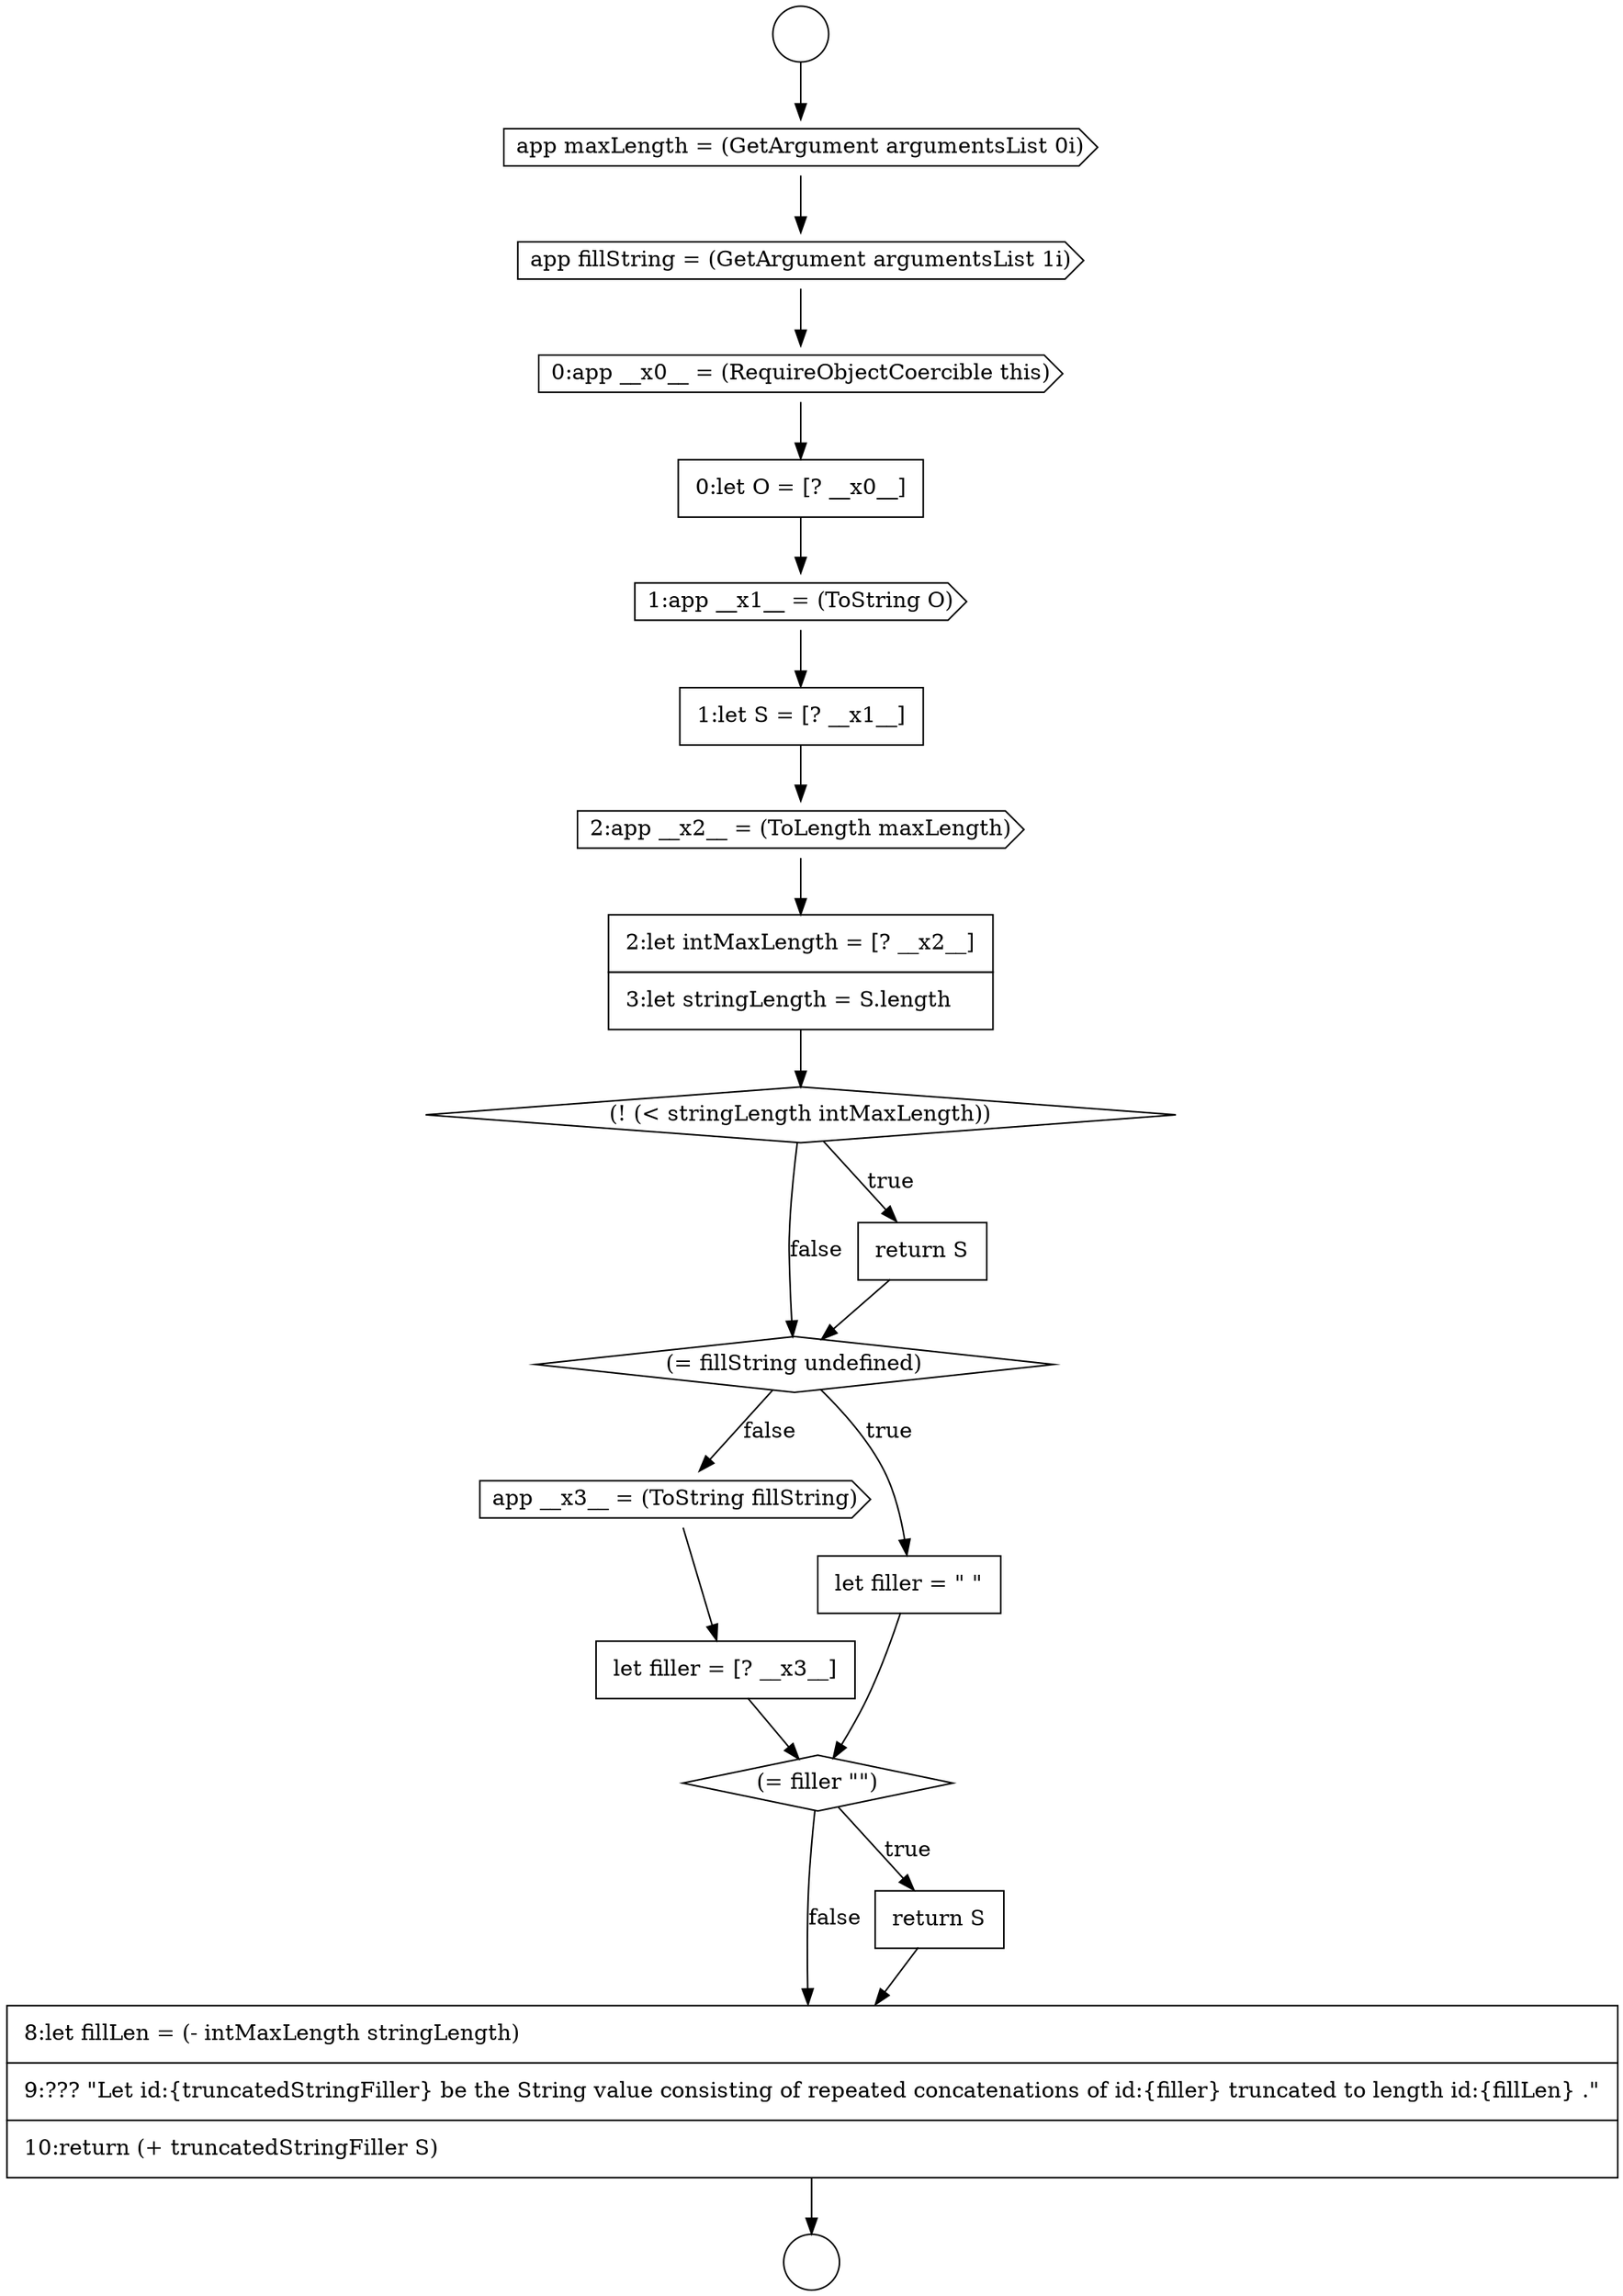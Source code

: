 digraph {
  node13024 [shape=none, margin=0, label=<<font color="black">
    <table border="0" cellborder="1" cellspacing="0" cellpadding="10">
      <tr><td align="left">1:let S = [? __x1__]</td></tr>
    </table>
  </font>> color="black" fillcolor="white" style=filled]
  node13029 [shape=diamond, label=<<font color="black">(= fillString undefined)</font>> color="black" fillcolor="white" style=filled]
  node13026 [shape=none, margin=0, label=<<font color="black">
    <table border="0" cellborder="1" cellspacing="0" cellpadding="10">
      <tr><td align="left">2:let intMaxLength = [? __x2__]</td></tr>
      <tr><td align="left">3:let stringLength = S.length</td></tr>
    </table>
  </font>> color="black" fillcolor="white" style=filled]
  node13031 [shape=cds, label=<<font color="black">app __x3__ = (ToString fillString)</font>> color="black" fillcolor="white" style=filled]
  node13018 [shape=circle label=" " color="black" fillcolor="white" style=filled]
  node13027 [shape=diamond, label=<<font color="black">(! (&lt; stringLength intMaxLength))</font>> color="black" fillcolor="white" style=filled]
  node13032 [shape=none, margin=0, label=<<font color="black">
    <table border="0" cellborder="1" cellspacing="0" cellpadding="10">
      <tr><td align="left">let filler = [? __x3__]</td></tr>
    </table>
  </font>> color="black" fillcolor="white" style=filled]
  node13021 [shape=cds, label=<<font color="black">0:app __x0__ = (RequireObjectCoercible this)</font>> color="black" fillcolor="white" style=filled]
  node13028 [shape=none, margin=0, label=<<font color="black">
    <table border="0" cellborder="1" cellspacing="0" cellpadding="10">
      <tr><td align="left">return S</td></tr>
    </table>
  </font>> color="black" fillcolor="white" style=filled]
  node13035 [shape=none, margin=0, label=<<font color="black">
    <table border="0" cellborder="1" cellspacing="0" cellpadding="10">
      <tr><td align="left">8:let fillLen = (- intMaxLength stringLength)</td></tr>
      <tr><td align="left">9:??? &quot;Let id:{truncatedStringFiller} be the String value consisting of repeated concatenations of id:{filler} truncated to length id:{fillLen} .&quot;</td></tr>
      <tr><td align="left">10:return (+ truncatedStringFiller S)</td></tr>
    </table>
  </font>> color="black" fillcolor="white" style=filled]
  node13020 [shape=cds, label=<<font color="black">app fillString = (GetArgument argumentsList 1i)</font>> color="black" fillcolor="white" style=filled]
  node13030 [shape=none, margin=0, label=<<font color="black">
    <table border="0" cellborder="1" cellspacing="0" cellpadding="10">
      <tr><td align="left">let filler = &quot; &quot;</td></tr>
    </table>
  </font>> color="black" fillcolor="white" style=filled]
  node13025 [shape=cds, label=<<font color="black">2:app __x2__ = (ToLength maxLength)</font>> color="black" fillcolor="white" style=filled]
  node13017 [shape=circle label=" " color="black" fillcolor="white" style=filled]
  node13019 [shape=cds, label=<<font color="black">app maxLength = (GetArgument argumentsList 0i)</font>> color="black" fillcolor="white" style=filled]
  node13034 [shape=none, margin=0, label=<<font color="black">
    <table border="0" cellborder="1" cellspacing="0" cellpadding="10">
      <tr><td align="left">return S</td></tr>
    </table>
  </font>> color="black" fillcolor="white" style=filled]
  node13023 [shape=cds, label=<<font color="black">1:app __x1__ = (ToString O)</font>> color="black" fillcolor="white" style=filled]
  node13033 [shape=diamond, label=<<font color="black">(= filler &quot;&quot;)</font>> color="black" fillcolor="white" style=filled]
  node13022 [shape=none, margin=0, label=<<font color="black">
    <table border="0" cellborder="1" cellspacing="0" cellpadding="10">
      <tr><td align="left">0:let O = [? __x0__]</td></tr>
    </table>
  </font>> color="black" fillcolor="white" style=filled]
  node13034 -> node13035 [ color="black"]
  node13025 -> node13026 [ color="black"]
  node13026 -> node13027 [ color="black"]
  node13028 -> node13029 [ color="black"]
  node13031 -> node13032 [ color="black"]
  node13030 -> node13033 [ color="black"]
  node13027 -> node13028 [label=<<font color="black">true</font>> color="black"]
  node13027 -> node13029 [label=<<font color="black">false</font>> color="black"]
  node13022 -> node13023 [ color="black"]
  node13032 -> node13033 [ color="black"]
  node13019 -> node13020 [ color="black"]
  node13035 -> node13018 [ color="black"]
  node13033 -> node13034 [label=<<font color="black">true</font>> color="black"]
  node13033 -> node13035 [label=<<font color="black">false</font>> color="black"]
  node13020 -> node13021 [ color="black"]
  node13023 -> node13024 [ color="black"]
  node13029 -> node13030 [label=<<font color="black">true</font>> color="black"]
  node13029 -> node13031 [label=<<font color="black">false</font>> color="black"]
  node13021 -> node13022 [ color="black"]
  node13017 -> node13019 [ color="black"]
  node13024 -> node13025 [ color="black"]
}
